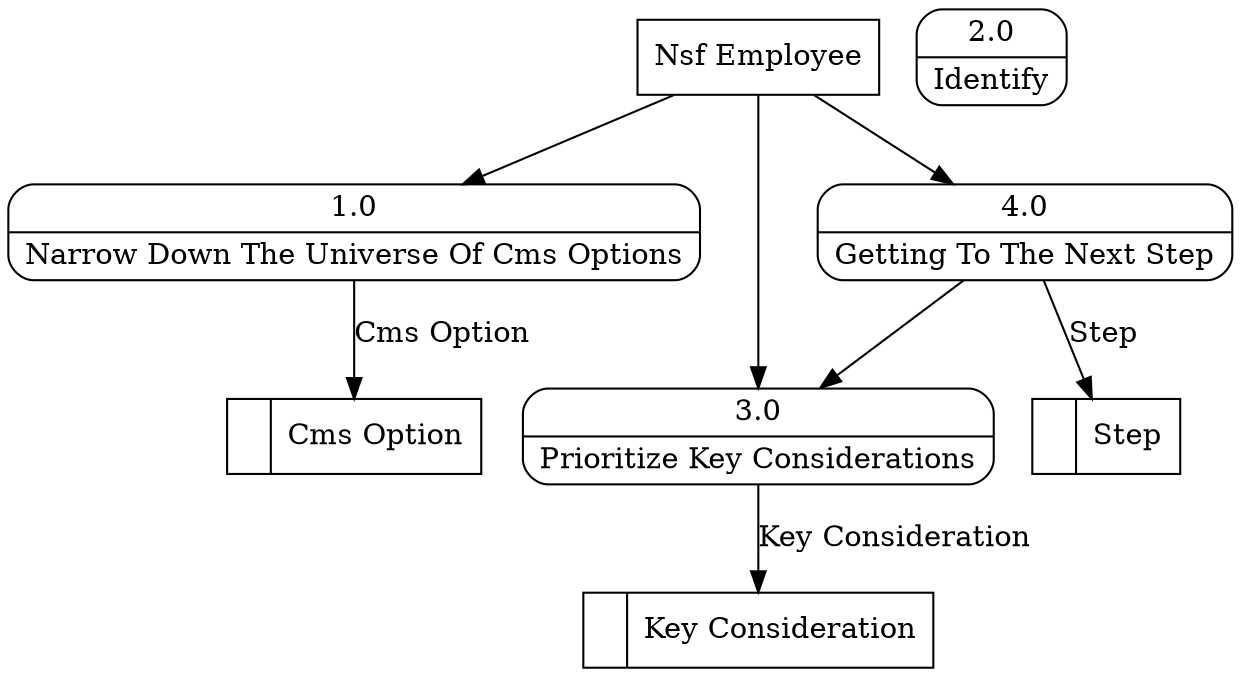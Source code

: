 digraph dfd2{ 
node[shape=record]
200 [label="<f0>  |<f1> Step " ];
201 [label="<f0>  |<f1> Key Consideration " ];
202 [label="<f0>  |<f1> Cms Option " ];
203 [label="Nsf Employee" shape=box];
204 [label="{<f0> 1.0|<f1> Narrow Down The Universe Of Cms Options }" shape=Mrecord];
205 [label="{<f0> 2.0|<f1> Identify }" shape=Mrecord];
206 [label="{<f0> 3.0|<f1> Prioritize Key Considerations }" shape=Mrecord];
207 [label="{<f0> 4.0|<f1> Getting To The Next Step }" shape=Mrecord];
203 -> 204
203 -> 206
203 -> 207
204 -> 202 [label="Cms Option"]
206 -> 201 [label="Key Consideration"]
207 -> 206
207 -> 200 [label="Step"]
}